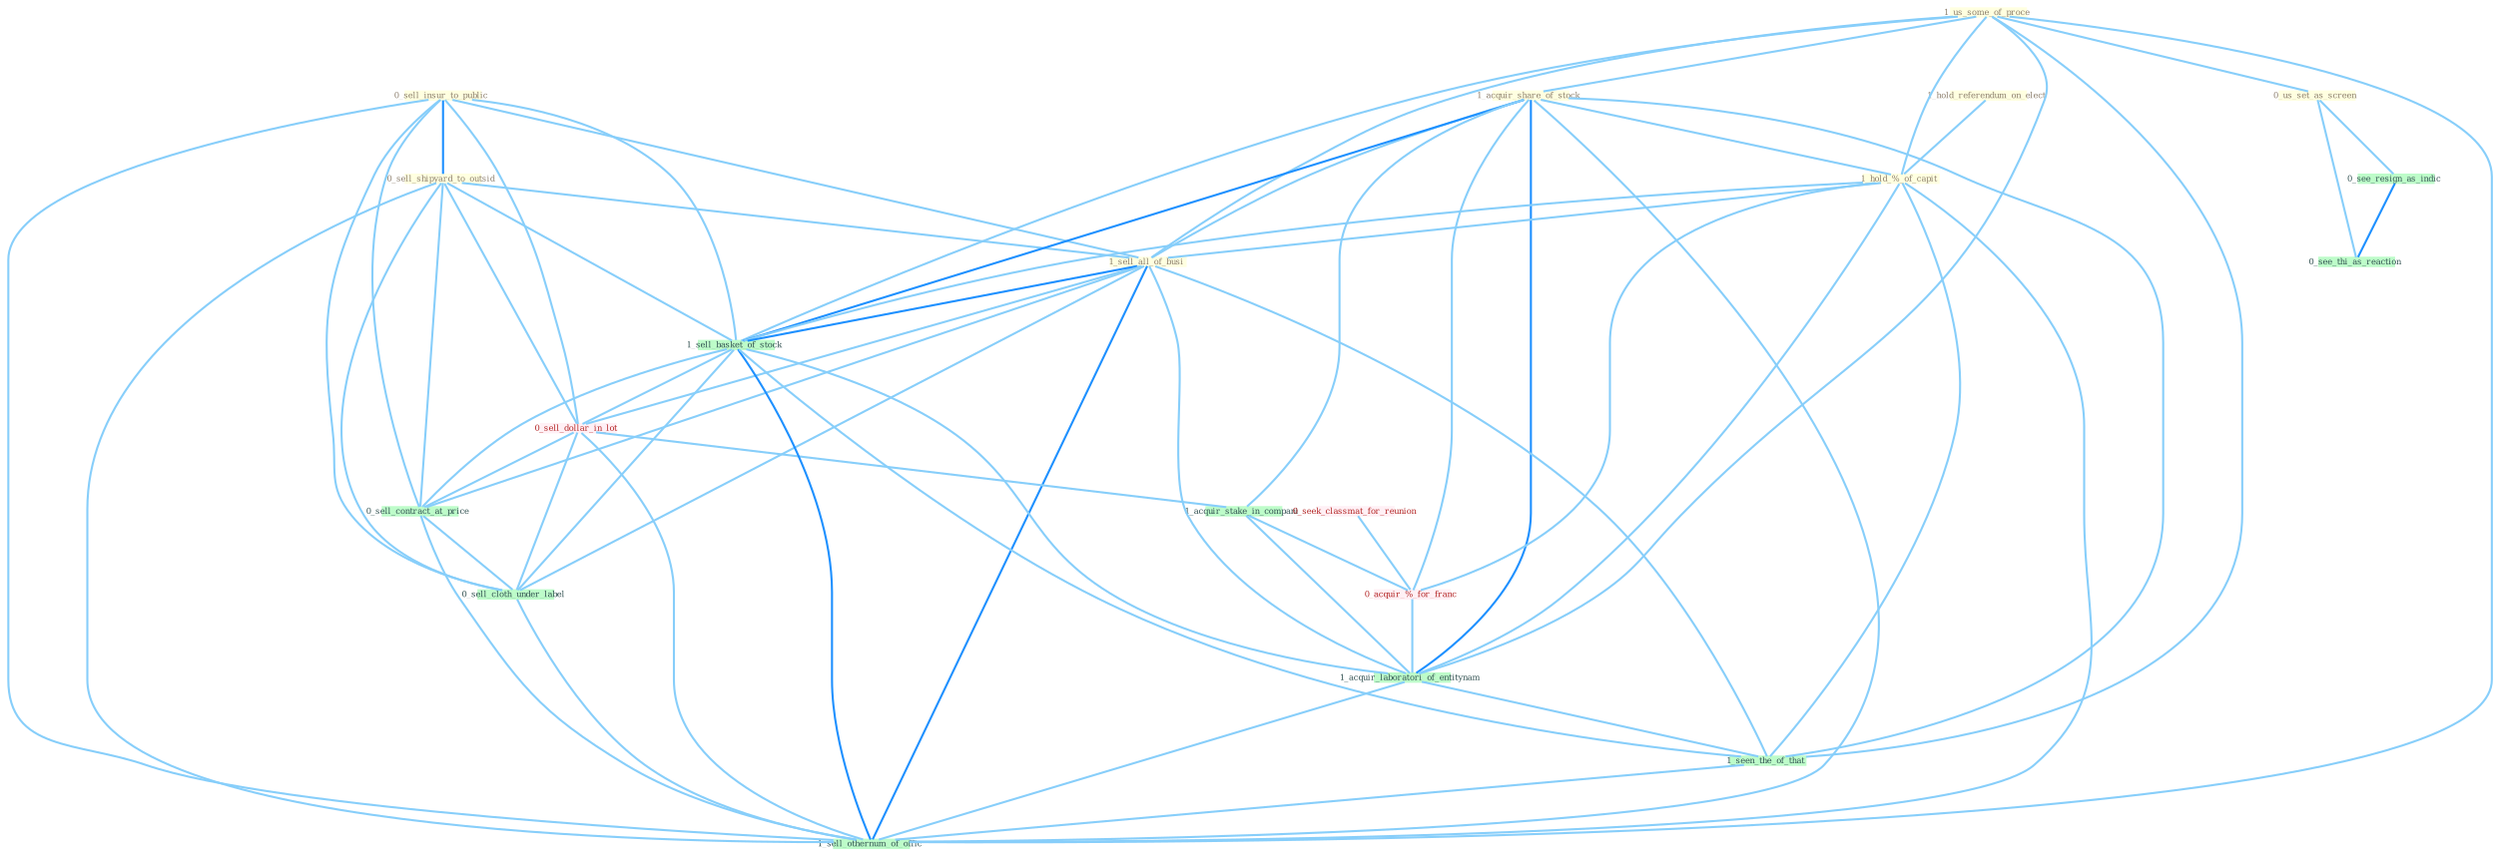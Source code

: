Graph G{ 
    node
    [shape=polygon,style=filled,width=.5,height=.06,color="#BDFCC9",fixedsize=true,fontsize=4,
    fontcolor="#2f4f4f"];
    {node
    [color="#ffffe0", fontcolor="#8b7d6b"] "1_hold_referendum_on_elect " "0_sell_insur_to_public " "1_us_some_of_proce " "0_sell_shipyard_to_outsid " "1_acquir_share_of_stock " "1_hold_%_of_capit " "1_sell_all_of_busi " "0_us_set_as_screen "}
{node [color="#fff0f5", fontcolor="#b22222"] "0_seek_classmat_for_reunion " "0_sell_dollar_in_lot " "0_acquir_%_for_franc "}
edge [color="#B0E2FF"];

	"1_hold_referendum_on_elect " -- "1_hold_%_of_capit " [w="1", color="#87cefa" ];
	"0_sell_insur_to_public " -- "0_sell_shipyard_to_outsid " [w="2", color="#1e90ff" , len=0.8];
	"0_sell_insur_to_public " -- "1_sell_all_of_busi " [w="1", color="#87cefa" ];
	"0_sell_insur_to_public " -- "1_sell_basket_of_stock " [w="1", color="#87cefa" ];
	"0_sell_insur_to_public " -- "0_sell_dollar_in_lot " [w="1", color="#87cefa" ];
	"0_sell_insur_to_public " -- "0_sell_contract_at_price " [w="1", color="#87cefa" ];
	"0_sell_insur_to_public " -- "0_sell_cloth_under_label " [w="1", color="#87cefa" ];
	"0_sell_insur_to_public " -- "1_sell_othernum_of_offic " [w="1", color="#87cefa" ];
	"1_us_some_of_proce " -- "1_acquir_share_of_stock " [w="1", color="#87cefa" ];
	"1_us_some_of_proce " -- "1_hold_%_of_capit " [w="1", color="#87cefa" ];
	"1_us_some_of_proce " -- "1_sell_all_of_busi " [w="1", color="#87cefa" ];
	"1_us_some_of_proce " -- "0_us_set_as_screen " [w="1", color="#87cefa" ];
	"1_us_some_of_proce " -- "1_sell_basket_of_stock " [w="1", color="#87cefa" ];
	"1_us_some_of_proce " -- "1_acquir_laboratori_of_entitynam " [w="1", color="#87cefa" ];
	"1_us_some_of_proce " -- "1_seen_the_of_that " [w="1", color="#87cefa" ];
	"1_us_some_of_proce " -- "1_sell_othernum_of_offic " [w="1", color="#87cefa" ];
	"0_sell_shipyard_to_outsid " -- "1_sell_all_of_busi " [w="1", color="#87cefa" ];
	"0_sell_shipyard_to_outsid " -- "1_sell_basket_of_stock " [w="1", color="#87cefa" ];
	"0_sell_shipyard_to_outsid " -- "0_sell_dollar_in_lot " [w="1", color="#87cefa" ];
	"0_sell_shipyard_to_outsid " -- "0_sell_contract_at_price " [w="1", color="#87cefa" ];
	"0_sell_shipyard_to_outsid " -- "0_sell_cloth_under_label " [w="1", color="#87cefa" ];
	"0_sell_shipyard_to_outsid " -- "1_sell_othernum_of_offic " [w="1", color="#87cefa" ];
	"1_acquir_share_of_stock " -- "1_hold_%_of_capit " [w="1", color="#87cefa" ];
	"1_acquir_share_of_stock " -- "1_sell_all_of_busi " [w="1", color="#87cefa" ];
	"1_acquir_share_of_stock " -- "1_sell_basket_of_stock " [w="2", color="#1e90ff" , len=0.8];
	"1_acquir_share_of_stock " -- "1_acquir_stake_in_compani " [w="1", color="#87cefa" ];
	"1_acquir_share_of_stock " -- "0_acquir_%_for_franc " [w="1", color="#87cefa" ];
	"1_acquir_share_of_stock " -- "1_acquir_laboratori_of_entitynam " [w="2", color="#1e90ff" , len=0.8];
	"1_acquir_share_of_stock " -- "1_seen_the_of_that " [w="1", color="#87cefa" ];
	"1_acquir_share_of_stock " -- "1_sell_othernum_of_offic " [w="1", color="#87cefa" ];
	"1_hold_%_of_capit " -- "1_sell_all_of_busi " [w="1", color="#87cefa" ];
	"1_hold_%_of_capit " -- "1_sell_basket_of_stock " [w="1", color="#87cefa" ];
	"1_hold_%_of_capit " -- "0_acquir_%_for_franc " [w="1", color="#87cefa" ];
	"1_hold_%_of_capit " -- "1_acquir_laboratori_of_entitynam " [w="1", color="#87cefa" ];
	"1_hold_%_of_capit " -- "1_seen_the_of_that " [w="1", color="#87cefa" ];
	"1_hold_%_of_capit " -- "1_sell_othernum_of_offic " [w="1", color="#87cefa" ];
	"1_sell_all_of_busi " -- "1_sell_basket_of_stock " [w="2", color="#1e90ff" , len=0.8];
	"1_sell_all_of_busi " -- "0_sell_dollar_in_lot " [w="1", color="#87cefa" ];
	"1_sell_all_of_busi " -- "0_sell_contract_at_price " [w="1", color="#87cefa" ];
	"1_sell_all_of_busi " -- "1_acquir_laboratori_of_entitynam " [w="1", color="#87cefa" ];
	"1_sell_all_of_busi " -- "0_sell_cloth_under_label " [w="1", color="#87cefa" ];
	"1_sell_all_of_busi " -- "1_seen_the_of_that " [w="1", color="#87cefa" ];
	"1_sell_all_of_busi " -- "1_sell_othernum_of_offic " [w="2", color="#1e90ff" , len=0.8];
	"0_us_set_as_screen " -- "0_see_resign_as_indic " [w="1", color="#87cefa" ];
	"0_us_set_as_screen " -- "0_see_thi_as_reaction " [w="1", color="#87cefa" ];
	"0_seek_classmat_for_reunion " -- "0_acquir_%_for_franc " [w="1", color="#87cefa" ];
	"1_sell_basket_of_stock " -- "0_sell_dollar_in_lot " [w="1", color="#87cefa" ];
	"1_sell_basket_of_stock " -- "0_sell_contract_at_price " [w="1", color="#87cefa" ];
	"1_sell_basket_of_stock " -- "1_acquir_laboratori_of_entitynam " [w="1", color="#87cefa" ];
	"1_sell_basket_of_stock " -- "0_sell_cloth_under_label " [w="1", color="#87cefa" ];
	"1_sell_basket_of_stock " -- "1_seen_the_of_that " [w="1", color="#87cefa" ];
	"1_sell_basket_of_stock " -- "1_sell_othernum_of_offic " [w="2", color="#1e90ff" , len=0.8];
	"0_sell_dollar_in_lot " -- "1_acquir_stake_in_compani " [w="1", color="#87cefa" ];
	"0_sell_dollar_in_lot " -- "0_sell_contract_at_price " [w="1", color="#87cefa" ];
	"0_sell_dollar_in_lot " -- "0_sell_cloth_under_label " [w="1", color="#87cefa" ];
	"0_sell_dollar_in_lot " -- "1_sell_othernum_of_offic " [w="1", color="#87cefa" ];
	"0_see_resign_as_indic " -- "0_see_thi_as_reaction " [w="2", color="#1e90ff" , len=0.8];
	"1_acquir_stake_in_compani " -- "0_acquir_%_for_franc " [w="1", color="#87cefa" ];
	"1_acquir_stake_in_compani " -- "1_acquir_laboratori_of_entitynam " [w="1", color="#87cefa" ];
	"0_acquir_%_for_franc " -- "1_acquir_laboratori_of_entitynam " [w="1", color="#87cefa" ];
	"0_sell_contract_at_price " -- "0_sell_cloth_under_label " [w="1", color="#87cefa" ];
	"0_sell_contract_at_price " -- "1_sell_othernum_of_offic " [w="1", color="#87cefa" ];
	"1_acquir_laboratori_of_entitynam " -- "1_seen_the_of_that " [w="1", color="#87cefa" ];
	"1_acquir_laboratori_of_entitynam " -- "1_sell_othernum_of_offic " [w="1", color="#87cefa" ];
	"0_sell_cloth_under_label " -- "1_sell_othernum_of_offic " [w="1", color="#87cefa" ];
	"1_seen_the_of_that " -- "1_sell_othernum_of_offic " [w="1", color="#87cefa" ];
}